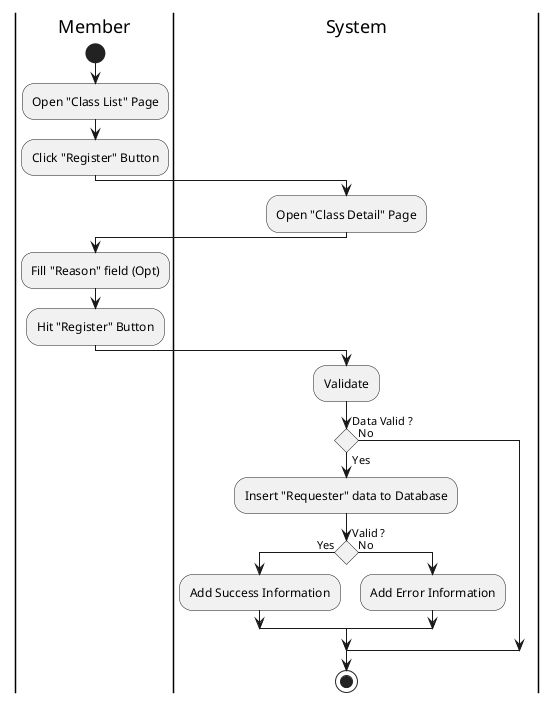 @startuml RegisterClass

skinparam ConditionEndStyle hline
skinparam conditionStyle diamond
skinparam Monochrome true
skinparam Shadowing false

|Member|
start
:Open "Class List" Page;
:Click "Register" Button;

|System|
:Open "Class Detail" Page;

|Member|
:Fill "Reason" field (Opt);
:Hit "Register" Button;

|System|
:Validate;

if (Data Valid ?) then (Yes)
    :Insert "Requester" data to Database;

    if (Valid ?) then (Yes)
        :Add Success Information;
    else (No)
        :Add Error Information;
    endif
else (No)
endif
stop

@enduml